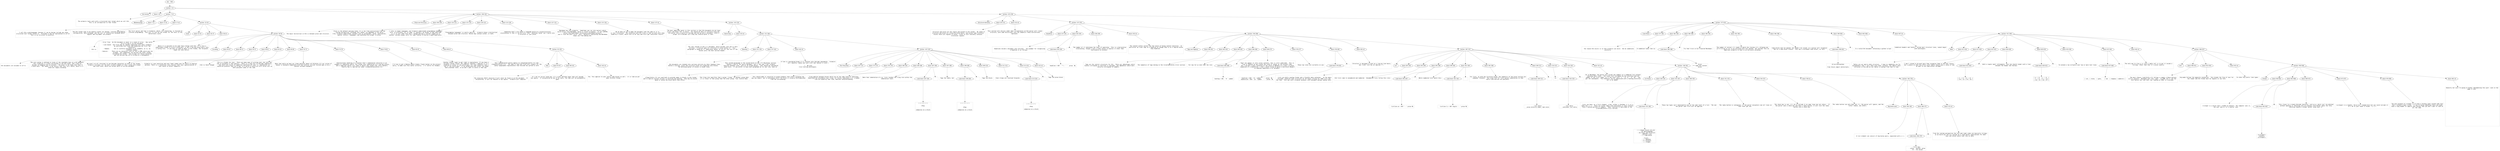 digraph hierarchy {

node [fontname=Helvetica]
edge [style=dashed]

doc_0 [label="doc - 508"]

doc_0 -> { section_1}
{rank=same; section_1}

section_1 [label="section: 1-6"]

section_1 -> { header_2 block_3 section_4 section_5 section_6}
{rank=same; header_2 block_3 section_4 section_5 section_6}

header_2 [label="Orb format"]
block_3 [label="block 1-nil"]
section_4 [label="section: 7-21"]
section_5 [label="section: 106-142"]
section_6 [label="section: 225-236"]


block_3 -> leaf_7
leaf_7  [color=Gray,shape=rectangle,fontname=Inconsolata,label="
  The grimoire tools work with a structured text format which we call Orb.
This is an introduction to that format.


"]section_4 -> { header_8 block_9 block_10 block_11 section_12}
{rank=same; header_8 block_9 block_10 block_11 section_12}

header_8 [label="Metalanguage"]
block_9 [label="block 7-12"]
block_10 [label="block 13-16"]
block_11 [label="block 17-nil"]
section_12 [label="section: 22-43"]


block_9 -> leaf_13
leaf_13  [color=Gray,shape=rectangle,fontname=Inconsolata,label="
  I call Orb a metalanguage, because it can by design include any other
structured text format within it.  Provided it may be represented in utf-8!
This is no stricture in practice. 

"]
block_10 -> leaf_14
leaf_14  [color=Gray,shape=rectangle,fontname=Inconsolata,label="The Orb format aims to be equally useful for markup, literate programming,
configuration, data exchange, and the sort of interactive notebook which 
Jupyter and org-babel can produce.

"]
block_11 -> leaf_15
leaf_15  [color=Gray,shape=rectangle,fontname=Inconsolata,label="The first parser and tool is Grimoire, which, as a bootstrap, is focused on
literate programming.  This will in turn be the format for the tools in the
bettertools suite. 


"]section_12 -> { header_16 block_17 block_18 block_19 section_20}
{rank=same; header_16 block_17 block_18 block_19 section_20}

header_16 [label="Goals"]
block_17 [label="block 22-25"]
block_18 [label="block 26-37"]
block_19 [label="block 38-nil"]
section_20 [label="section: 44-92"]


block_17 -> leaf_21
leaf_21  [color=Gray,shape=rectangle,fontname=Inconsolata,label="
  Orb is:

"]
block_18 -> leaf_22
leaf_22  [color=Gray,shape=rectangle,fontname=Inconsolata,label="  - Error free:  An Orb document is never in a state of error.  Any valid
                 utf-8 string is an Orb document.
  - Line based:  Orb files may be rapidly separated into their elements
                 by splitting into lines and examining the first few
                 characters.
  - Humane:      Orb is carefully designed to be readable, as is, by
                 ordinary humans.
  - General:     There are no characters such as <>& in HTML which must be
                 escaped.  Orb codeblocks can enclose any other format,
                 including Orb format.  Orb strings are «brace balanced»
                 and can enclose any utf-8 string as a consequence. 

"]
block_19 -> leaf_23
leaf_23  [color=Gray,shape=rectangle,fontname=Inconsolata,label="While it is possible to do some fancy things with Orb, it is also a
comfortable format to write a blog post, or put a few key-value pairs into
a config file.  If you were to send an email in Orb format, the recipient
might not even notice. 


"]section_20 -> { header_24 block_25 block_26 block_27 block_28 block_29 block_30 block_31 block_32 block_33 block_34 block_35 section_36}
{rank=same; header_24 block_25 block_26 block_27 block_28 block_29 block_30 block_31 block_32 block_33 block_34 block_35 section_36}

header_24 [label="Encoding"]
block_25 [label="block 44-47"]
block_26 [label="block 48-53"]
block_27 [label="block 54-57"]
block_28 [label="block 58-61"]
block_29 [label="block 62-63"]
block_30 [label="block 64-69"]
block_31 [label="block 70-73"]
block_32 [label="block 74-78"]
block_33 [label="block 79-81"]
block_34 [label="block 82-87"]
block_35 [label="block 88-nil"]
section_36 [label="section: 93-105"]


block_25 -> leaf_37
leaf_37  [color=Gray,shape=rectangle,fontname=Inconsolata,label="
Orb documents are encoded in utf-8.  

"]
block_26 -> leaf_38
leaf_38  [color=Gray,shape=rectangle,fontname=Inconsolata,label="The core syntax is defined in terms of the reachable keys on a US keyboard.
This tradition is firmly entrenched in the mid teens, and I have no
designs on budging that at present.  The miser in me likes that they're
a byte each.  The lawyer in me insists that this isn't ASCII, which is a
seven-bit legacy encoding.

"]
block_27 -> leaf_39
leaf_39  [color=Gray,shape=rectangle,fontname=Inconsolata,label="We aren't at all reluctant to use Unicode characters as part of the format. 
Grimoire «strings» are the most visible example of this, along with drawer
and fold icons, which are actual parts of an Orb document. 

"]
block_28 -> leaf_40
leaf_40  [color=Gray,shape=rectangle,fontname=Inconsolata,label="Grimoire is case sensitive and uses lower-snake-case for built-in English
phrases. There is a convention (see classes) that uses capitalization of
user words to affect semantics.  

"]
block_29 -> leaf_41
leaf_41  [color=Gray,shape=rectangle,fontname=Inconsolata,label="[tk] is there though

"]
block_30 -> leaf_42
leaf_42  [color=Gray,shape=rectangle,fontname=Inconsolata,label="Orb is a format for text.  There are many ways of writing text, but only one
way of encoding it that matters.  There is a long tail of Unicode complexity,
and there are traces of Committee spattered all over it; nonetheless we 
should be grateful that utf-8 won, in a world in which we still drive cars on
both possible sides of the road. 

"]
block_31 -> leaf_43
leaf_43  [color=Gray,shape=rectangle,fontname=Inconsolata,label="Note that while we have our [[own opinions about utf-8][httk://]] our vision of
heaven is backward-compatible with the inferior version foisted upon us by a 
jealous software monopoly.

"]
block_32 -> leaf_44
leaf_44  [color=Gray,shape=rectangle,fontname=Inconsolata,label="Bidirectional handling in a context that's indentation sensitive is an 
example of something subtle. Orb format uses indentation in a few key places,
and a compliant parser will need to detect and respect RTL [tk?] markers.
Exactly how is spelled out under [[indentation][httk://]]

"]
block_33 -> leaf_45
leaf_45  [color=Gray,shape=rectangle,fontname=Inconsolata,label="I'd love to get a Hebrew and/or Arabic fluent hacker on the project
early, to make sure this works correctly.  I'll settle for Aramaic.

"]
block_34 -> leaf_46
leaf_46  [color=Gray,shape=rectangle,fontname=Inconsolata,label="Another thing I want to get right is equivalence. If you have a
variable called \"Glück\" the compiler shouldn't complain if it's
rendered in either of the valid ways. For some sequences that's
\"any of the valid ways\". If we normalized your prose, you might
have problems later, so we don't want to solve it that way.

"]
block_35 -> leaf_47
leaf_47  [color=Gray,shape=rectangle,fontname=Inconsolata,label="This consideration mostly applys to [[hashtags][httk://]] and 
[[handles][httk://]].  The idea is that Orb files will respect all the 
wacky typographic equivalences that Unicode has gifted us with.


"]section_36 -> { header_48 block_49 block_50 block_51}
{rank=same; header_48 block_49 block_50 block_51}

header_48 [label="Tabs"]
block_49 [label="block 93-97"]
block_50 [label="block 98-101"]
block_51 [label="block 102-nil"]


block_49 -> leaf_52
leaf_52  [color=Gray,shape=rectangle,fontname=Inconsolata,label="
The vexacious ASCII character 8 will never be found in an Orb document.  If
encountered, it will be reduced to two spaces.  Grimoire will complain.

"]
block_50 -> leaf_53
leaf_53  [color=Gray,shape=rectangle,fontname=Inconsolata,label="It's not an /error/ mind you, it's a well-defined input that will become 
two spaces.  If encountered by one of my tools, the tabs will be permanently
gone. 

"]
block_51 -> leaf_54
leaf_54  [color=Gray,shape=rectangle,fontname=Inconsolata,label="Yes. This applies to your source code blocks as well.  It is time we put 
away childish things.  


"]section_5 -> { header_55 block_56 block_57 block_58 block_59 block_60 block_61 block_62 block_63 section_64}
{rank=same; header_55 block_56 block_57 block_58 block_59 block_60 block_61 block_62 block_63 section_64}

header_55 [label="Prose and Structure"]
block_56 [label="block 106-109"]
block_57 [label="block 110-114"]
block_58 [label="block 115-119"]
block_59 [label="block 120-122"]
block_60 [label="block 123-126"]
block_61 [label="block 127-132"]
block_62 [label="block 133-136"]
block_63 [label="block 137-nil"]
section_64 [label="section: 143-150"]


block_56 -> leaf_65
leaf_65  [color=Gray,shape=rectangle,fontname=Inconsolata,label="
The major distinction in Orb is between prose and structure.

"]
block_57 -> leaf_66
leaf_66  [color=Gray,shape=rectangle,fontname=Inconsolata,label="Prose is the default parsing state. It is far from unstructured from the
runtime perspective. Although this needn't be embedded in the parse
tree, Grimoire understands concepts such as paragraphs, words, punctuation,
capital letters, languages, and anything else proper to prose.

"]
block_58 -> leaf_67
leaf_67  [color=Gray,shape=rectangle,fontname=Inconsolata,label="I refer to human languages, but Grimoire understands programming languages
also. In principle, all of them, it shouldn't be harder to add them than
it is to call them from shell, though getting a runtime rigged up to
another runtime always calls for some finesse to derive a good experience.

"]
block_59 -> leaf_68
leaf_68  [color=Gray,shape=rectangle,fontname=Inconsolata,label="\"Programming languages\" is overly specific.  Grimoire draws a distinction
between prose and structure. Blocks may contain either, or both.

"]
block_60 -> leaf_69
leaf_69  [color=Gray,shape=rectangle,fontname=Inconsolata,label="Something that's nice about a language build on a prose/structure
relationship is that it can be error free.  Anything *grym* can't build into
a structure is just prose.

"]
block_61 -> leaf_70
leaf_70  [color=Gray,shape=rectangle,fontname=Inconsolata,label="Markdown has this property.  Sometimes you run into parsers which
build errors into Markdown, which is itself erroneous.  If you [[RTFM]
[http://daringfireball.net/projects/markdown/syntax]],
you'll find the word \"error\" once.  Helpfully explaining how Markdown
keeps you from making one.

"]
block_62 -> leaf_71
leaf_71  [color=Gray,shape=rectangle,fontname=Inconsolata,label="We do what we can to make the document look the same as it is
in fact structured.  The intention with Orb files is that we work with them
aided by a linter, which lets us be lazy and still get consistent results.

"]
block_63 -> leaf_72
leaf_72  [color=Gray,shape=rectangle,fontname=Inconsolata,label="The most important point in this section is that Orb documents do not have
errors and never fail to parse.  You should be able to literally plug any 
Orb parser into a source of entropy and end up with a document, since a
proper utf-8 decoder will drop any invalid bytes it sees. 


"]section_64 -> { header_73 block_74 section_75}
{rank=same; header_73 block_74 section_75}

header_73 [label="Ownership"]
block_74 [label="block 143-nil"]
section_75 [label="section: 151-166"]


block_74 -> leaf_76
leaf_76  [color=Gray,shape=rectangle,fontname=Inconsolata,label="
  The root concept of Orb is a document, which divides into one or more 
sections.  A section owns all structure or prose within it.  This 
paragraph is owned by «** Ownership» above, as are all the rest of the
blocks until the next section header. 


"]section_75 -> { header_77 block_78 block_79 block_80 section_81}
{rank=same; header_77 block_78 block_79 block_80 section_81}

header_77 [label="Blocking"]
block_78 [label="block 151-156"]
block_79 [label="block 157-161"]
block_80 [label="block 162-nil"]
section_81 [label="section: 167-224"]


block_78 -> leaf_82
leaf_82  [color=Gray,shape=rectangle,fontname=Inconsolata,label="
  Orb documents are chunked into sections entirely by their heading lines.
Within a section, prose and structure alike are organized into blocks.  
The defining marker of blocks is blank lines.

"]
block_79 -> leaf_83
leaf_83  [color=Gray,shape=rectangle,fontname=Inconsolata,label="This second paragraph is the second block of the «*** Blocking» section.
Taking a look at the source document, you'll see that I put (single)
newlines between lines, with an 78 column margin.  That should be considered
good style.  If you prefer to have each paragraph be its own line, have at.

"]
block_80 -> leaf_84
leaf_84  [color=Gray,shape=rectangle,fontname=Inconsolata,label="A line is considered blank if it contains only Unicode spacemarks.  Grimoire
will smoothly remove any such cruft and replace it with «\n\n».  We also
trim trailing whitespace. 


"]section_81 -> { header_85 block_86 block_87 block_88 block_89 block_90 block_91 block_92 block_93 block_94 block_95 block_96 block_97}
{rank=same; header_85 block_86 block_87 block_88 block_89 block_90 block_91 block_92 block_93 block_94 block_95 block_96 block_97}

header_85 [label="The Cling Rule"]
block_86 [label="block 167-172"]
block_87 [label="block 173-175"]
block_88 [label="block 176-179"]
block_89 [label="block 180-183"]
block_90 [label="block 184-186"]
block_91 [label="block 187-196"]
block_92 [label="block 197-198"]
block_93 [label="block 199-208"]
block_94 [label="block 209-210"]
block_95 [label="block 211-212"]
block_96 [label="block 213-221"]
block_97 [label="block 222-nil"]


block_86 -> leaf_98
leaf_98  [color=Gray,shape=rectangle,fontname=Inconsolata,label="
  [[Tags][httk://]] are used both to provide names to blocks in Orb format
and to specify various actions in knitting and weaving.  They may be placed
above or below the block which they affect.

"]
block_87 -> leaf_99
leaf_99  [color=Gray,shape=rectangle,fontname=Inconsolata,label="The cling rule specifies that a group 'clings' to another group when
it is closer to that group than the other group. Ties resolve down.

"]
block_88 -> leaf_100
leaf_100  [color=Gray,shape=rectangle,fontname=Inconsolata,label="This should make it intuitive to group elements that aren't grouping the
way you expect: put in whitespace until the block is visually distinguished
from the surroundings.

"]
block_89 -> leaf_101
leaf_101  [color=Gray,shape=rectangle,fontname=Inconsolata,label="Cling applies between blocks which are at the same level of ownership.
Ownership has precedence over cling: all blocks underneath e.g. a header
line are owned by that line, newlines notwithstanding.

"]
block_90 -> leaf_102
leaf_102  [color=Gray,shape=rectangle,fontname=Inconsolata,label="Note that indentation of e.g. lists invokes the cling rule within the
indentation level.

"]block_91 -> { codeblock_103}
{rank=same; codeblock_103}

codeblock_103 [label="code block 187-194"]


codeblock_103 -> leaf_104
leaf_104  [color=Gray,shape=rectangle,fontname=Inconsolata,label="| x | y | z |

#tag


someprose on a block
"]
block_91 -> leaf_105
leaf_105  [color=Gray,shape=rectangle,fontname=Inconsolata,label="

"]
block_92 -> leaf_106
leaf_106  [color=Gray,shape=rectangle,fontname=Inconsolata,label="Tags the table, but

"]block_93 -> { codeblock_107}
{rank=same; codeblock_107}

codeblock_107 [label="code block 199-206"]


codeblock_107 -> leaf_108
leaf_108  [color=Gray,shape=rectangle,fontname=Inconsolata,label="| x | y | z |


#tag

someprose on a block
"]
block_93 -> leaf_109
leaf_109  [color=Gray,shape=rectangle,fontname=Inconsolata,label="

"]
block_94 -> leaf_110
leaf_110  [color=Gray,shape=rectangle,fontname=Inconsolata,label="Tags the block.

"]
block_95 -> leaf_111
leaf_111  [color=Gray,shape=rectangle,fontname=Inconsolata,label="Even clings are resolved forwards:

"]block_96 -> { codeblock_112}
{rank=same; codeblock_112}

codeblock_112 [label="code block 213-219"]


codeblock_112 -> leaf_113
leaf_113  [color=Gray,shape=rectangle,fontname=Inconsolata,label="| x | y | z |

#tag

someprose on a block
"]
block_96 -> leaf_114
leaf_114  [color=Gray,shape=rectangle,fontname=Inconsolata,label="

"]
block_97 -> leaf_115
leaf_115  [color=Gray,shape=rectangle,fontname=Inconsolata,label="Tags the prose block.


"]section_6 -> { header_116 block_117 block_118 section_119 section_120}
{rank=same; header_116 block_117 block_118 section_119 section_120}

header_116 [label="Structural elements"]
block_117 [label="block 225-231"]
block_118 [label="block 232-nil"]
section_119 [label="section: 237-255"]
section_120 [label="section: 377-410"]


block_117 -> leaf_121
leaf_121  [color=Gray,shape=rectangle,fontname=Inconsolata,label="
  Structure and prose are the figure and ground of Orb format.  We speak of
structure and prose on a block-by-block basis, and within some structure
blocks there are regions of prose.  Prose in turn routinely contains
structural regions.

"]
block_118 -> leaf_122
leaf_122  [color=Gray,shape=rectangle,fontname=Inconsolata,label="This section will discuss under what circumstances an Orb parser will create
structure, with some discursions into the semantics these distinctions
represent. 


"]section_119 -> { header_123 block_124 block_125 block_126 block_127 section_128}
{rank=same; header_123 block_124 block_125 block_126 block_127 section_128}

header_123 [label="Headlines"]
block_124 [label="block 237-241"]
block_125 [label="block 242-245"]
block_126 [label="block 246-249"]
block_127 [label="block 250-nil"]
section_128 [label="section: 256-286"]


block_124 -> leaf_129
leaf_129  [color=Gray,shape=rectangle,fontname=Inconsolata,label="
  Headlines divide a document into sections.  The grammar for recognizing
a headline is as follows:

"]block_125 -> { codeblock_130}
{rank=same; codeblock_130}

codeblock_130 [label="code block 242-244"]


codeblock_130 -> leaf_131
leaf_131  [color=Gray,shape=rectangle,fontname=Inconsolata,label="    headline = WS?  '*'+  ' '  prose  NL
"]
block_125 -> leaf_132
leaf_132  [color=Gray,shape=rectangle,fontname=Inconsolata,label="
"]
block_126 -> leaf_133
leaf_133  [color=Gray,shape=rectangle,fontname=Inconsolata,label="The number of =*= determine the level of ownership.  This is a declarative
relationship, though I lack a clean syntax to express it other than
functionally at present. 

"]
block_127 -> leaf_134
leaf_134  [color=Gray,shape=rectangle,fontname=Inconsolata,label="The content within =prose= has the luxury of being context-sensitive.  In
particular we treat tags on a headline as though they're on a tagline below
they headline. 



"]section_128 -> { header_135 block_136 block_137 block_138 block_139 block_140 block_141 block_142 block_143 section_144}
{rank=same; header_135 block_136 block_137 block_138 block_139 block_140 block_141 block_142 block_143 section_144}

header_135 [label="Tags and Taglines"]
block_136 [label="block 256-261"]
block_137 [label="block 262-263"]
block_138 [label="block 264-265"]
block_139 [label="block 266-268"]
block_140 [label="block 269-275"]
block_141 [label="block 276-277"]
block_142 [label="block 278-282"]
block_143 [label="block 283-nil"]
section_144 [label="section: 287-327"]


block_136 -> leaf_145
leaf_145  [color=Gray,shape=rectangle,fontname=Inconsolata,label="
  Tags are the control structures for Orb.  There are =#hashtags= which
loosely correspond to functions or messages, and =@handles= which more
directly correspond to symbols.  

"]
block_137 -> leaf_146
leaf_146  [color=Gray,shape=rectangle,fontname=Inconsolata,label="The semantics of tags belong in the [[runtime][httk://]]]] section.

"]
block_138 -> leaf_147
leaf_147  [color=Gray,shape=rectangle,fontname=Inconsolata,label="For now let us note that the rule

"]block_139 -> { codeblock_148}
{rank=same; codeblock_148}

codeblock_148 [label="code block 266-268"]


codeblock_148 -> leaf_149
leaf_149  [color=Gray,shape=rectangle,fontname=Inconsolata,label="  hashtag = WS+  '#'  symbol
"]
block_139 -> leaf_150
leaf_150  [color=Gray,shape=rectangle,fontname=Inconsolata,label=""]
block_140 -> leaf_151
leaf_151  [color=Gray,shape=rectangle,fontname=Inconsolata,label="  
*may* not appear in (all) prose contexts, this is still undecided.  This is 
true of handles as well given the state of =grym= at the present time, 
but I am more firmly convinced of the value of @handle as a short in-place
expansion of a handleline. I don't think trying to parse a mid-block #export
as meaning something is as valuable. 

"]
block_141 -> leaf_152
leaf_152  [color=Gray,shape=rectangle,fontname=Inconsolata,label="These two rules are currently in use:

"]block_142 -> { codeblock_153}
{rank=same; codeblock_153}

codeblock_153 [label="code block 278-281"]


codeblock_153 -> leaf_154
leaf_154  [color=Gray,shape=rectangle,fontname=Inconsolata,label="  hashline = WS?  '#'  symbol  ' '  prose  NL
  handleline = WS?  '@'  symbol  ' '  prose  NL
"]
block_142 -> leaf_155
leaf_155  [color=Gray,shape=rectangle,fontname=Inconsolata,label="
"]
block_143 -> leaf_156
leaf_156  [color=Gray,shape=rectangle,fontname=Inconsolata,label="Structure is designed to work on a line-by-line basis,
any =line= rule has an implied =^=. 


"]section_144 -> { header_157 block_158 block_159 block_160 block_161 block_162 block_163 block_164 block_165 block_166 block_167 section_168}
{rank=same; header_157 block_158 block_159 block_160 block_161 block_162 block_163 block_164 block_165 block_166 block_167 section_168}

header_157 [label="List "]
block_158 [label="block 287-292"]
block_159 [label="block 293-294"]
block_160 [label="block 295-298"]
block_161 [label="block 299-300"]
block_162 [label="block 301-304"]
block_163 [label="block 305-308"]
block_164 [label="block 309-313"]
block_165 [label="block 314-315"]
block_166 [label="block 316-320"]
block_167 [label="block 321-nil"]
section_168 [label="section: 328-361"]


block_158 -> leaf_169
leaf_169  [color=Gray,shape=rectangle,fontname=Inconsolata,label="
  Lists are both a markup format and a flexible data container.  In the emacs
org-mode, headline-type structures do the heavy lifting for TODO lists and
the like.  This was org's original purpose, with document markup coming later.

"]
block_159 -> leaf_170
leaf_170  [color=Gray,shape=rectangle,fontname=Inconsolata,label="Orb lists come in unnumbered and numbered.  Unnumbered lists follow this rule:

"]block_160 -> { codeblock_171}
{rank=same; codeblock_171}

codeblock_171 [label="code block 295-297"]


codeblock_171 -> leaf_172
leaf_172  [color=Gray,shape=rectangle,fontname=Inconsolata,label="  listline-un = WS? '- ' prose NL
"]
block_160 -> leaf_173
leaf_173  [color=Gray,shape=rectangle,fontname=Inconsolata,label="
"]
block_161 -> leaf_174
leaf_174  [color=Gray,shape=rectangle,fontname=Inconsolata,label="While numbered lists match this:

"]block_162 -> { codeblock_175}
{rank=same; codeblock_175}

codeblock_175 [label="code block 301-303"]


codeblock_175 -> leaf_176
leaf_176  [color=Gray,shape=rectangle,fontname=Inconsolata,label="  listline-li = WS? digits '. ' prose NL
"]
block_162 -> leaf_177
leaf_177  [color=Gray,shape=rectangle,fontname=Inconsolata,label="
"]
block_163 -> leaf_178
leaf_178  [color=Gray,shape=rectangle,fontname=Inconsolata,label="For lists, as with any structure group, the semantics of the prose section are
somewhat flexible.  The cling rule for lists parses indentation so that
multi-line entries are possible:

"]block_164 -> { codeblock_179}
{rank=same; codeblock_179}

codeblock_179 [label="code block 309-312"]


codeblock_179 -> leaf_180
leaf_180  [color=Gray,shape=rectangle,fontname=Inconsolata,label="  - list entry 
   prose directly under, bad style
"]
block_164 -> leaf_181
leaf_181  [color=Gray,shape=rectangle,fontname=Inconsolata,label="
"]
block_165 -> leaf_182
leaf_182  [color=Gray,shape=rectangle,fontname=Inconsolata,label="vs.

"]block_166 -> { codeblock_183}
{rank=same; codeblock_183}

codeblock_183 [label="code block 316-319"]


codeblock_183 -> leaf_184
leaf_184  [color=Gray,shape=rectangle,fontname=Inconsolata,label="  - list entry 
    continues list entry
"]
block_166 -> leaf_185
leaf_185  [color=Gray,shape=rectangle,fontname=Inconsolata,label="
"]
block_167 -> leaf_186
leaf_186  [color=Gray,shape=rectangle,fontname=Inconsolata,label="As in Markdown, the parser will accept any numbers as a numbered list without
checking their order.  The linter will increment by one starting from the
number of the first index, so if you start with \"1. \" or \"0. \" or \"10. \" you
get the subsequent.  This behavior can be suppressed with a hashtag directive
yet to be added.  


"]section_168 -> { header_187 block_188 block_189 block_190 block_191 block_192 block_193 section_194}
{rank=same; header_187 block_188 block_189 block_190 block_191 block_192 block_193 section_194}

header_187 [label="List Boxes"]
block_188 [label="block 328-334"]
block_189 [label="block 335-347"]
block_190 [label="block 348-350"]
block_191 [label="block 351-353"]
block_192 [label="block 354-357"]
block_193 [label="block 358-nil"]
section_194 [label="section: 362-376"]


block_188 -> leaf_195
leaf_195  [color=Gray,shape=rectangle,fontname=Inconsolata,label="
  Lists can have, as a first element, a box, either a checkbox =[ ]= or a 
radio box =( )=.  These are either empty with whitespace or have contents
from a limited pallete of symbols.  Their function is described in the 
[[runtime][httk://]]]] section. 

"]block_189 -> { codeblock_196}
{rank=same; codeblock_196}

codeblock_196 [label="code block 335-346"]


codeblock_196 -> leaf_197
leaf_197  [color=Gray,shape=rectangle,fontname=Inconsolata,label="  - [ ] #todo finish orb.orb
    - [X] Metalanguage
    - [X] Prose and Structure
    - [REVISE] Link
    - [ ] Code Block

  - Fruits
    - ( ) Bananas
    - (*) Coconuts
    - ( ) Grapes
"]
block_189 -> leaf_198
leaf_198  [color=Gray,shape=rectangle,fontname=Inconsolata,label="
"]
block_190 -> leaf_199
leaf_199  [color=Gray,shape=rectangle,fontname=Inconsolata,label="These two types can't meaningfully mix on the same level of a list.  The one
the parser sees first will be applied.

"]
block_191 -> leaf_200
leaf_200  [color=Gray,shape=rectangle,fontname=Inconsolata,label="The radio button is contagious, if the parser encounters one all lines on
that level get one. 

"]
block_192 -> leaf_201
leaf_201  [color=Gray,shape=rectangle,fontname=Inconsolata,label="The check box is not, it's ok to include it on some lines but not others.  If
the parser sees a check box and then a radio button, it will turn the radio
button into a check box.

"]
block_193 -> leaf_202
leaf_202  [color=Gray,shape=rectangle,fontname=Inconsolata,label="The radio button can only have one =*=; the parser will ignore, and the
linter remove, any others. 


"]section_194 -> { header_203 block_204 block_205 block_206}
{rank=same; header_203 block_204 block_205 block_206}

header_203 [label="Key/value pairs"]
block_204 [label="block 362-365"]
block_205 [label="block 366-371"]
block_206 [label="block 372-nil"]


block_204 -> leaf_207
leaf_207  [color=Gray,shape=rectangle,fontname=Inconsolata,label="
  A list element can consist of key/value pairs, separated with a =:=.

"]block_205 -> { codeblock_208}
{rank=same; codeblock_208}

codeblock_208 [label="code block 366-370"]


codeblock_208 -> leaf_209
leaf_209  [color=Gray,shape=rectangle,fontname=Inconsolata,label=" - first key:
   - value : another value
   - 42 : the answer
"]
block_205 -> leaf_210
leaf_210  [color=Gray,shape=rectangle,fontname=Inconsolata,label="
"]
block_206 -> leaf_211
leaf_211  [color=Gray,shape=rectangle,fontname=Inconsolata,label="From the runtime perspective the left and right sides are basically strings,
as we build out the Clu runtime we'll have better expectations for what
keys and values would look like as data. 


"]section_120 -> { header_212 block_213 block_214 block_215 block_216 block_217 block_218 block_219 block_220 block_221 section_222}
{rank=same; header_212 block_213 block_214 block_215 block_216 block_217 block_218 block_219 block_220 block_221 section_222}

header_212 [label="Code Block"]
block_213 [label="block 377-381"]
block_214 [label="block 382-383"]
block_215 [label="block 384-389"]
block_216 [label="block 390-391"]
block_217 [label="block 392-395"]
block_218 [label="block 396-398"]
block_219 [label="block 399-404"]
block_220 [label="block 405-406"]
block_221 [label="block 407-nil"]
section_222 [label="section: 411-445"]


block_213 -> leaf_223
leaf_223  [color=Gray,shape=rectangle,fontname=Inconsolata,label="
  The reason Orb exists is so that Grimoire can exist.  We do codeblocks
carefully. 

"]
block_214 -> leaf_224
leaf_224  [color=Gray,shape=rectangle,fontname=Inconsolata,label="A codeblock looks like so:

"]block_215 -> { codeblock_225}
{rank=same; codeblock_225}

codeblock_225 [label="code block 384-388"]


codeblock_225 -> leaf_226
leaf_226  [color=Gray,shape=rectangle,fontname=Inconsolata,label="#!orb
*** Some Orb content
#/orb
"]
block_215 -> leaf_227
leaf_227  [color=Gray,shape=rectangle,fontname=Inconsolata,label="
"]
block_216 -> leaf_228
leaf_228  [color=Gray,shape=rectangle,fontname=Inconsolata,label="Try that trick in Git-Flavored Markdown...

"]
block_217 -> leaf_229
leaf_229  [color=Gray,shape=rectangle,fontname=Inconsolata,label="The number of initial =!!= needs to match the closing =//=, allowing any 
utf-8 string at all to be enclosed with this method.  We consider this an
important property to have in an enclosure encoding. 

"]
block_218 -> leaf_230
leaf_230  [color=Gray,shape=rectangle,fontname=Inconsolata,label="Code blocks must be opened, but needn't be closed, as a parser will recognize
EOF as a code block closure.  This has a fortunate side effect, as this:

"]block_219 -> { codeblock_231}
{rank=same; codeblock_231}

codeblock_231 [label="code block 399-403"]


codeblock_231 -> leaf_232
leaf_232  [color=Gray,shape=rectangle,fontname=Inconsolata,label="#!/usr/bin/python

from future import bettertools
"]
block_219 -> leaf_233
leaf_233  [color=Gray,shape=rectangle,fontname=Inconsolata,label="
"]
block_220 -> leaf_234
leaf_234  [color=Gray,shape=rectangle,fontname=Inconsolata,label="Is a valid Orb document containing a python script.

"]
block_221 -> leaf_235
leaf_235  [color=Gray,shape=rectangle,fontname=Inconsolata,label="Codeblock headers and footers, unlike most structure lines, cannot begin
with whitespace. 


"]section_222 -> { header_236 block_237 block_238 block_239 block_240 block_241 block_242 block_243 block_244 section_245}
{rank=same; header_236 block_237 block_238 block_239 block_240 block_241 block_242 block_243 block_244 section_245}

header_236 [label="Table"]
block_237 [label="block 411-416"]
block_238 [label="block 417-420"]
block_239 [label="block 421-425"]
block_240 [label="block 426-428"]
block_241 [label="block 429-434"]
block_242 [label="block 435-436"]
block_243 [label="block 437-441"]
block_244 [label="block 442-nil"]
section_245 [label="section: 446-457"]


block_237 -> leaf_246
leaf_246  [color=Gray,shape=rectangle,fontname=Inconsolata,label="
  Tables are our matrix data structure.  I have no immediate use for 
spreadsheets that I can't meet with other software, but admire their
inclusion in Org and do use tables in markup from time to time.

"]
block_238 -> leaf_247
leaf_247  [color=Gray,shape=rectangle,fontname=Inconsolata,label="I don't intend to do much more than recognize them in the near future,
but a glance at what Org offers with tables should give a sense of how
we want to use them within =bridge=. 

"]block_239 -> { codeblock_248}
{rank=same; codeblock_248}

codeblock_248 [label="code block 421-424"]


codeblock_248 -> leaf_249
leaf_249  [color=Gray,shape=rectangle,fontname=Inconsolata,label="| 2  | 4  | 6  | 8  |
| 10 | 12 | 14 | 16 |
"]
block_239 -> leaf_250
leaf_250  [color=Gray,shape=rectangle,fontname=Inconsolata,label="
"]
block_240 -> leaf_251
leaf_251  [color=Gray,shape=rectangle,fontname=Inconsolata,label="With a couple small refinements, this one should render with a line
between the header and therows:

"]block_241 -> { codeblock_252}
{rank=same; codeblock_252}

codeblock_252 [label="code block 429-433"]


codeblock_252 -> leaf_253
leaf_253  [color=Gray,shape=rectangle,fontname=Inconsolata,label="| a  | b  | c  | d  |
~ 3  | 6  | 9  | 12 |
| 18 | 21 | 24 | 27 |
"]
block_241 -> leaf_254
leaf_254  [color=Gray,shape=rectangle,fontname=Inconsolata,label="
"]
block_242 -> leaf_255
leaf_255  [color=Gray,shape=rectangle,fontname=Inconsolata,label="To extend a row virtually over two or more text lines

"]block_243 -> { codeblock_256}
{rank=same; codeblock_256}

codeblock_256 [label="code block 437-440"]


codeblock_256 -> leaf_257
leaf_257  [color=Gray,shape=rectangle,fontname=Inconsolata,label="| cat, | chien,  | gato,    \
| hat  | chapeau | sombrero |
"]
block_243 -> leaf_258
leaf_258  [color=Gray,shape=rectangle,fontname=Inconsolata,label="
"]
block_244 -> leaf_259
leaf_259  [color=Gray,shape=rectangle,fontname=Inconsolata,label="The only way to slip a =|= into a table cell is to put it inside a 
«string». Other than that it's prose country. 


"]section_245 -> { header_260 block_261 block_262 block_263 section_264}
{rank=same; header_260 block_261 block_262 block_263 section_264}

header_260 [label="Link  "]
block_261 [label="block 446-451"]
block_262 [label="block 452-454"]
block_263 [label="block 455-nil"]
section_264 [label="section: 458-508"]


block_261 -> leaf_265
leaf_265  [color=Gray,shape=rectangle,fontname=Inconsolata,label="
  The most [[basic link][httk://]] follows a simple «[[description]
[url]]» pattern.  Markdown gets this right.  In HTML you'll see the 
href before the link text, but looking at HTML is a mistake.

"]
block_262 -> leaf_266
leaf_266  [color=Gray,shape=rectangle,fontname=Inconsolata,label="Org-mode follows the opposite convention.  This breaks the flow of text for
the reader and Orb format must be legible in raw form.

"]
block_263 -> leaf_267
leaf_267  [color=Gray,shape=rectangle,fontname=Inconsolata,label="tk other Org-iastic link types.


"]section_264 -> { header_268 block_269 block_270 block_271 block_272 block_273 block_274}
{rank=same; header_268 block_269 block_270 block_271 block_272 block_273 block_274}

header_268 [label="Drawer"]
block_269 [label="block 458-462"]
block_270 [label="block 463-468"]
block_271 [label="block 469-472"]
block_272 [label="block 473-475"]
block_273 [label="block 476-480"]
block_274 [label="block 481-nil"]


block_269 -> leaf_275
leaf_275  [color=Gray,shape=rectangle,fontname=Inconsolata,label="
  A drawer is a block that's hidden by default. The computer sees it,
the user sees ⦿, or a similar rune.

"]block_270 -> { codeblock_276}
{rank=same; codeblock_276}

codeblock_276 [label="code block 463-467"]


codeblock_276 -> leaf_277
leaf_277  [color=Gray,shape=rectangle,fontname=Inconsolata,label=":[a-drawer]:
contents
:[a-drawer]:
"]
block_270 -> leaf_278
leaf_278  [color=Gray,shape=rectangle,fontname=Inconsolata,label="
"]
block_271 -> leaf_279
leaf_279  [color=Gray,shape=rectangle,fontname=Inconsolata,label="This closes to a single Unicode character, such as ⦿, which can't be deleted
without opening it. Deleting into an ordinary fold marker opens the fold,
deleting towards a drawer marker skips past it.

"]
block_272 -> leaf_280
leaf_280  [color=Gray,shape=rectangle,fontname=Inconsolata,label="=a-drawer= is a handle, the @ isn't needed here but you could include it.
It's ok to just leave it blank: =:[ ]:=.

"]
block_273 -> leaf_281
leaf_281  [color=Gray,shape=rectangle,fontname=Inconsolata,label="The only purpose of a drawer is to draw a folding layer around some text
that's normally kept closed.  If you're doing something fancy you might
have a long header of imports and configs that you don't want to look at
all the time. 

"]
block_274 -> leaf_282
leaf_282  [color=Gray,shape=rectangle,fontname=Inconsolata,label="Honestly not sure I'm going to bother implementing this part. Late in the 
game if ever. 


























"]
}
